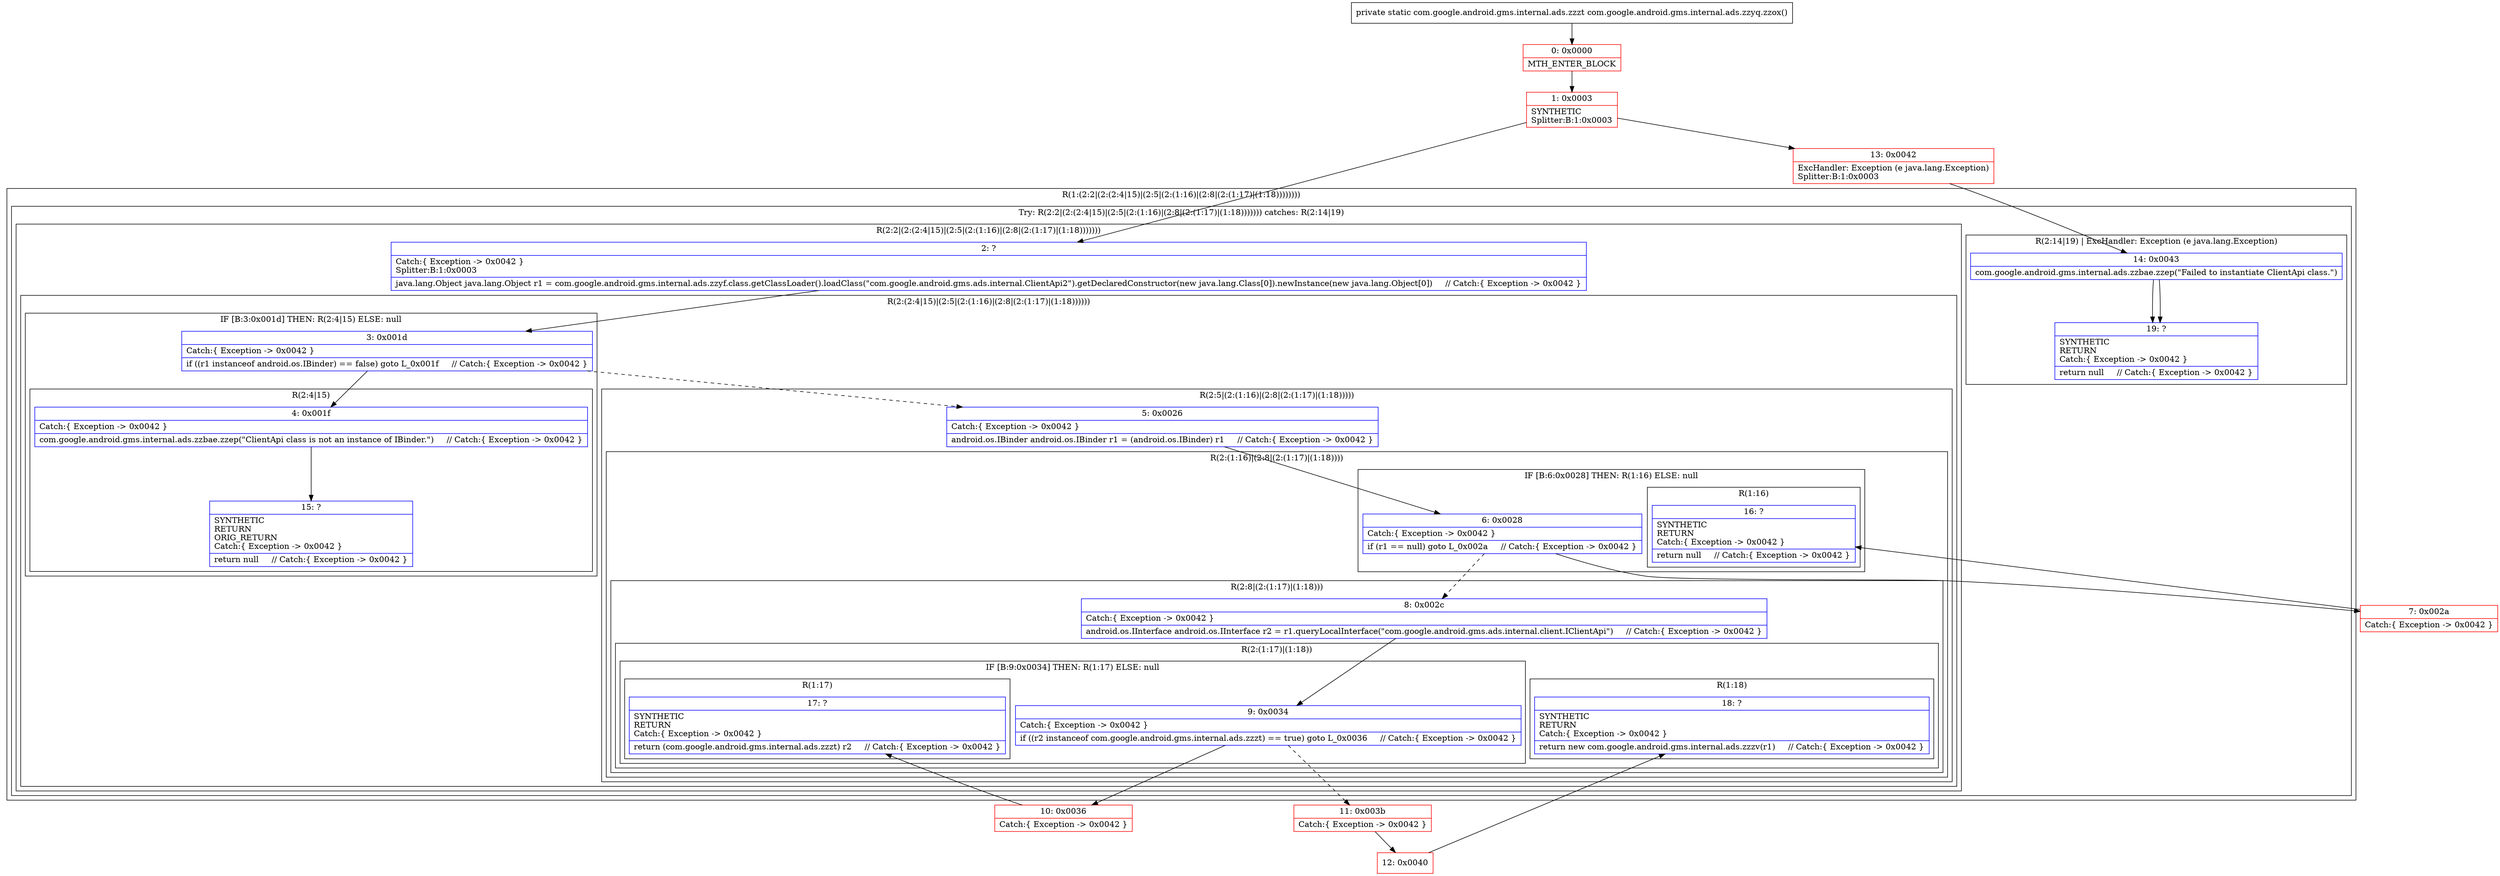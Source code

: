 digraph "CFG forcom.google.android.gms.internal.ads.zzyq.zzox()Lcom\/google\/android\/gms\/internal\/ads\/zzzt;" {
subgraph cluster_Region_1431918878 {
label = "R(1:(2:2|(2:(2:4|15)|(2:5|(2:(1:16)|(2:8|(2:(1:17)|(1:18))))))))";
node [shape=record,color=blue];
subgraph cluster_TryCatchRegion_318835702 {
label = "Try: R(2:2|(2:(2:4|15)|(2:5|(2:(1:16)|(2:8|(2:(1:17)|(1:18))))))) catches: R(2:14|19)";
node [shape=record,color=blue];
subgraph cluster_Region_1319058939 {
label = "R(2:2|(2:(2:4|15)|(2:5|(2:(1:16)|(2:8|(2:(1:17)|(1:18)))))))";
node [shape=record,color=blue];
Node_2 [shape=record,label="{2\:\ ?|Catch:\{ Exception \-\> 0x0042 \}\lSplitter:B:1:0x0003\l|java.lang.Object java.lang.Object r1 = com.google.android.gms.internal.ads.zzyf.class.getClassLoader().loadClass(\"com.google.android.gms.ads.internal.ClientApi2\").getDeclaredConstructor(new java.lang.Class[0]).newInstance(new java.lang.Object[0])     \/\/ Catch:\{ Exception \-\> 0x0042 \}\l}"];
subgraph cluster_Region_246519309 {
label = "R(2:(2:4|15)|(2:5|(2:(1:16)|(2:8|(2:(1:17)|(1:18))))))";
node [shape=record,color=blue];
subgraph cluster_IfRegion_1021160665 {
label = "IF [B:3:0x001d] THEN: R(2:4|15) ELSE: null";
node [shape=record,color=blue];
Node_3 [shape=record,label="{3\:\ 0x001d|Catch:\{ Exception \-\> 0x0042 \}\l|if ((r1 instanceof android.os.IBinder) == false) goto L_0x001f     \/\/ Catch:\{ Exception \-\> 0x0042 \}\l}"];
subgraph cluster_Region_2075195059 {
label = "R(2:4|15)";
node [shape=record,color=blue];
Node_4 [shape=record,label="{4\:\ 0x001f|Catch:\{ Exception \-\> 0x0042 \}\l|com.google.android.gms.internal.ads.zzbae.zzep(\"ClientApi class is not an instance of IBinder.\")     \/\/ Catch:\{ Exception \-\> 0x0042 \}\l}"];
Node_15 [shape=record,label="{15\:\ ?|SYNTHETIC\lRETURN\lORIG_RETURN\lCatch:\{ Exception \-\> 0x0042 \}\l|return null     \/\/ Catch:\{ Exception \-\> 0x0042 \}\l}"];
}
}
subgraph cluster_Region_329410306 {
label = "R(2:5|(2:(1:16)|(2:8|(2:(1:17)|(1:18)))))";
node [shape=record,color=blue];
Node_5 [shape=record,label="{5\:\ 0x0026|Catch:\{ Exception \-\> 0x0042 \}\l|android.os.IBinder android.os.IBinder r1 = (android.os.IBinder) r1     \/\/ Catch:\{ Exception \-\> 0x0042 \}\l}"];
subgraph cluster_Region_1690227058 {
label = "R(2:(1:16)|(2:8|(2:(1:17)|(1:18))))";
node [shape=record,color=blue];
subgraph cluster_IfRegion_1520445317 {
label = "IF [B:6:0x0028] THEN: R(1:16) ELSE: null";
node [shape=record,color=blue];
Node_6 [shape=record,label="{6\:\ 0x0028|Catch:\{ Exception \-\> 0x0042 \}\l|if (r1 == null) goto L_0x002a     \/\/ Catch:\{ Exception \-\> 0x0042 \}\l}"];
subgraph cluster_Region_2138781864 {
label = "R(1:16)";
node [shape=record,color=blue];
Node_16 [shape=record,label="{16\:\ ?|SYNTHETIC\lRETURN\lCatch:\{ Exception \-\> 0x0042 \}\l|return null     \/\/ Catch:\{ Exception \-\> 0x0042 \}\l}"];
}
}
subgraph cluster_Region_1843902927 {
label = "R(2:8|(2:(1:17)|(1:18)))";
node [shape=record,color=blue];
Node_8 [shape=record,label="{8\:\ 0x002c|Catch:\{ Exception \-\> 0x0042 \}\l|android.os.IInterface android.os.IInterface r2 = r1.queryLocalInterface(\"com.google.android.gms.ads.internal.client.IClientApi\")     \/\/ Catch:\{ Exception \-\> 0x0042 \}\l}"];
subgraph cluster_Region_2105071796 {
label = "R(2:(1:17)|(1:18))";
node [shape=record,color=blue];
subgraph cluster_IfRegion_1008177450 {
label = "IF [B:9:0x0034] THEN: R(1:17) ELSE: null";
node [shape=record,color=blue];
Node_9 [shape=record,label="{9\:\ 0x0034|Catch:\{ Exception \-\> 0x0042 \}\l|if ((r2 instanceof com.google.android.gms.internal.ads.zzzt) == true) goto L_0x0036     \/\/ Catch:\{ Exception \-\> 0x0042 \}\l}"];
subgraph cluster_Region_1741690146 {
label = "R(1:17)";
node [shape=record,color=blue];
Node_17 [shape=record,label="{17\:\ ?|SYNTHETIC\lRETURN\lCatch:\{ Exception \-\> 0x0042 \}\l|return (com.google.android.gms.internal.ads.zzzt) r2     \/\/ Catch:\{ Exception \-\> 0x0042 \}\l}"];
}
}
subgraph cluster_Region_1015901134 {
label = "R(1:18)";
node [shape=record,color=blue];
Node_18 [shape=record,label="{18\:\ ?|SYNTHETIC\lRETURN\lCatch:\{ Exception \-\> 0x0042 \}\l|return new com.google.android.gms.internal.ads.zzzv(r1)     \/\/ Catch:\{ Exception \-\> 0x0042 \}\l}"];
}
}
}
}
}
}
}
subgraph cluster_Region_16886982 {
label = "R(2:14|19) | ExcHandler: Exception (e java.lang.Exception)\l";
node [shape=record,color=blue];
Node_14 [shape=record,label="{14\:\ 0x0043|com.google.android.gms.internal.ads.zzbae.zzep(\"Failed to instantiate ClientApi class.\")\l}"];
Node_19 [shape=record,label="{19\:\ ?|SYNTHETIC\lRETURN\lCatch:\{ Exception \-\> 0x0042 \}\l|return null     \/\/ Catch:\{ Exception \-\> 0x0042 \}\l}"];
}
}
}
subgraph cluster_Region_16886982 {
label = "R(2:14|19) | ExcHandler: Exception (e java.lang.Exception)\l";
node [shape=record,color=blue];
Node_14 [shape=record,label="{14\:\ 0x0043|com.google.android.gms.internal.ads.zzbae.zzep(\"Failed to instantiate ClientApi class.\")\l}"];
Node_19 [shape=record,label="{19\:\ ?|SYNTHETIC\lRETURN\lCatch:\{ Exception \-\> 0x0042 \}\l|return null     \/\/ Catch:\{ Exception \-\> 0x0042 \}\l}"];
}
Node_0 [shape=record,color=red,label="{0\:\ 0x0000|MTH_ENTER_BLOCK\l}"];
Node_1 [shape=record,color=red,label="{1\:\ 0x0003|SYNTHETIC\lSplitter:B:1:0x0003\l}"];
Node_7 [shape=record,color=red,label="{7\:\ 0x002a|Catch:\{ Exception \-\> 0x0042 \}\l}"];
Node_10 [shape=record,color=red,label="{10\:\ 0x0036|Catch:\{ Exception \-\> 0x0042 \}\l}"];
Node_11 [shape=record,color=red,label="{11\:\ 0x003b|Catch:\{ Exception \-\> 0x0042 \}\l}"];
Node_12 [shape=record,color=red,label="{12\:\ 0x0040}"];
Node_13 [shape=record,color=red,label="{13\:\ 0x0042|ExcHandler: Exception (e java.lang.Exception)\lSplitter:B:1:0x0003\l}"];
MethodNode[shape=record,label="{private static com.google.android.gms.internal.ads.zzzt com.google.android.gms.internal.ads.zzyq.zzox() }"];
MethodNode -> Node_0;
Node_2 -> Node_3;
Node_3 -> Node_4;
Node_3 -> Node_5[style=dashed];
Node_4 -> Node_15;
Node_5 -> Node_6;
Node_6 -> Node_7;
Node_6 -> Node_8[style=dashed];
Node_8 -> Node_9;
Node_9 -> Node_10;
Node_9 -> Node_11[style=dashed];
Node_14 -> Node_19;
Node_14 -> Node_19;
Node_0 -> Node_1;
Node_1 -> Node_2;
Node_1 -> Node_13;
Node_7 -> Node_16;
Node_10 -> Node_17;
Node_11 -> Node_12;
Node_12 -> Node_18;
Node_13 -> Node_14;
}

